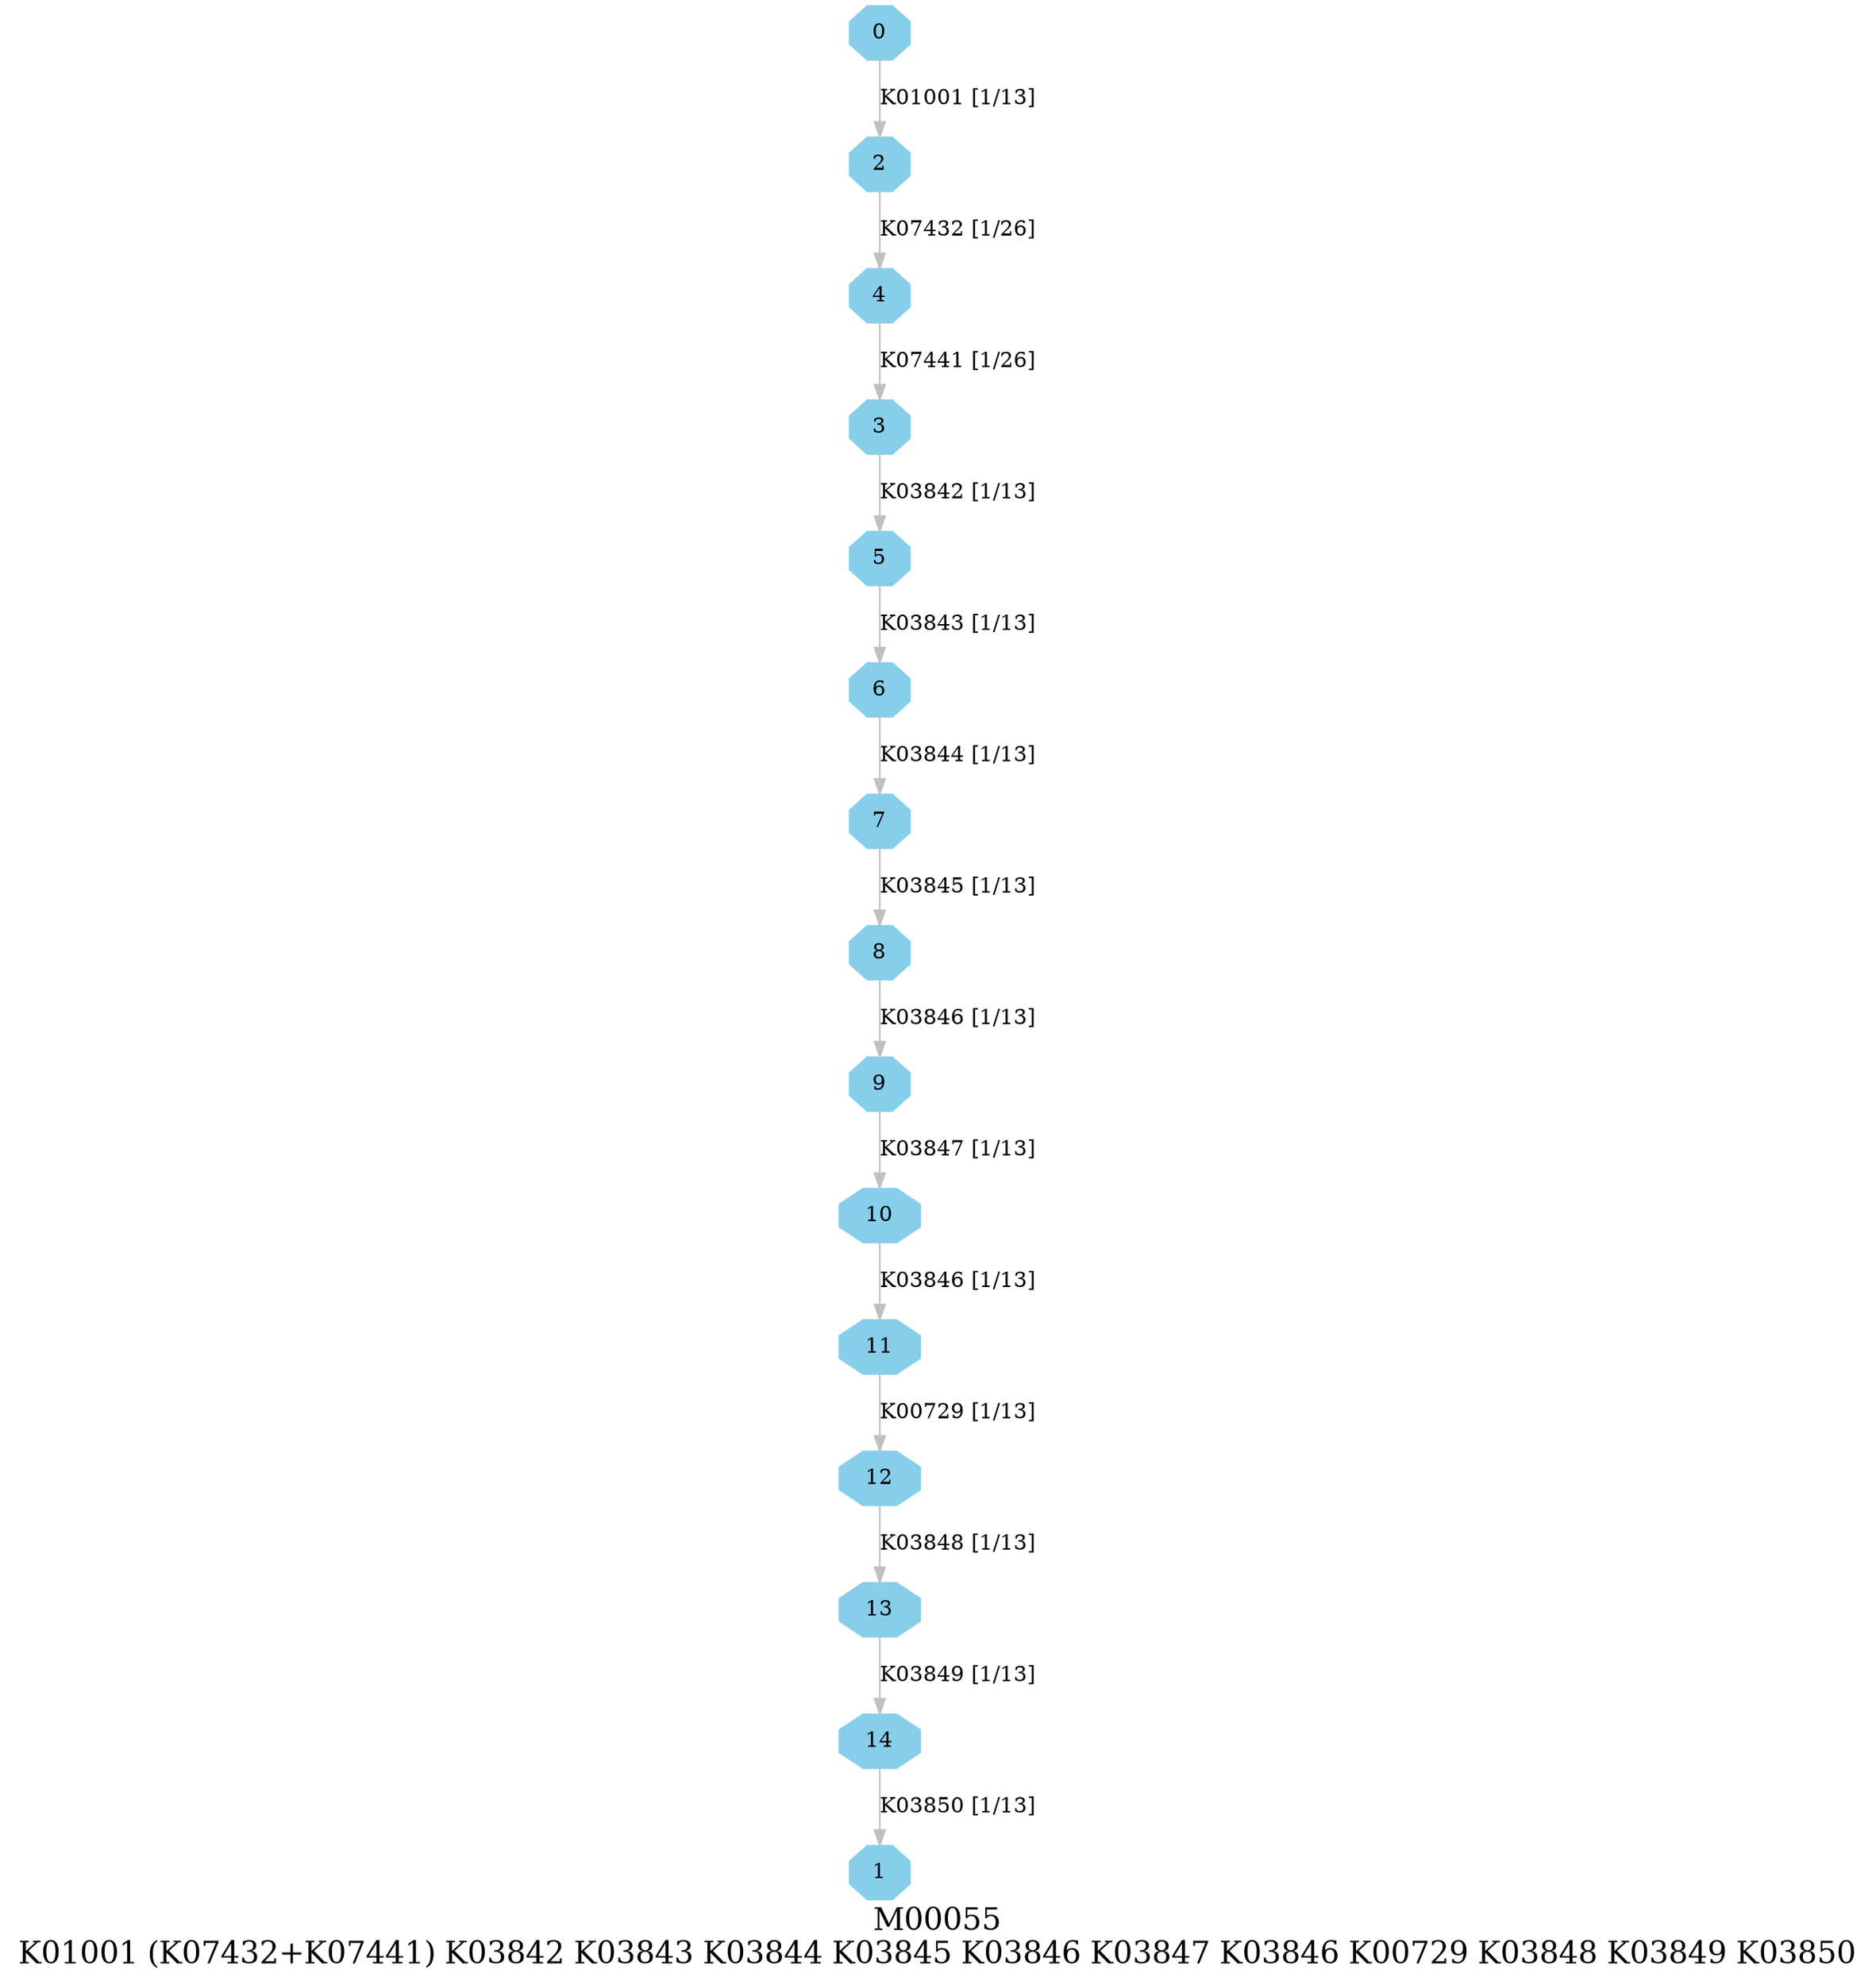 digraph G {
graph [label="M00055
K01001 (K07432+K07441) K03842 K03843 K03844 K03845 K03846 K03847 K03846 K00729 K03848 K03849 K03850",fontsize=20];
node [shape=box,style=filled];
edge [len=3,color=grey];
{node [width=.3,height=.3,shape=octagon,style=filled,color=skyblue] 0 1 2 3 4 5 6 7 8 9 10 11 12 13 14 }
0 -> 2 [label="K01001 [1/13]"];
2 -> 4 [label="K07432 [1/26]"];
3 -> 5 [label="K03842 [1/13]"];
4 -> 3 [label="K07441 [1/26]"];
5 -> 6 [label="K03843 [1/13]"];
6 -> 7 [label="K03844 [1/13]"];
7 -> 8 [label="K03845 [1/13]"];
8 -> 9 [label="K03846 [1/13]"];
9 -> 10 [label="K03847 [1/13]"];
10 -> 11 [label="K03846 [1/13]"];
11 -> 12 [label="K00729 [1/13]"];
12 -> 13 [label="K03848 [1/13]"];
13 -> 14 [label="K03849 [1/13]"];
14 -> 1 [label="K03850 [1/13]"];
}